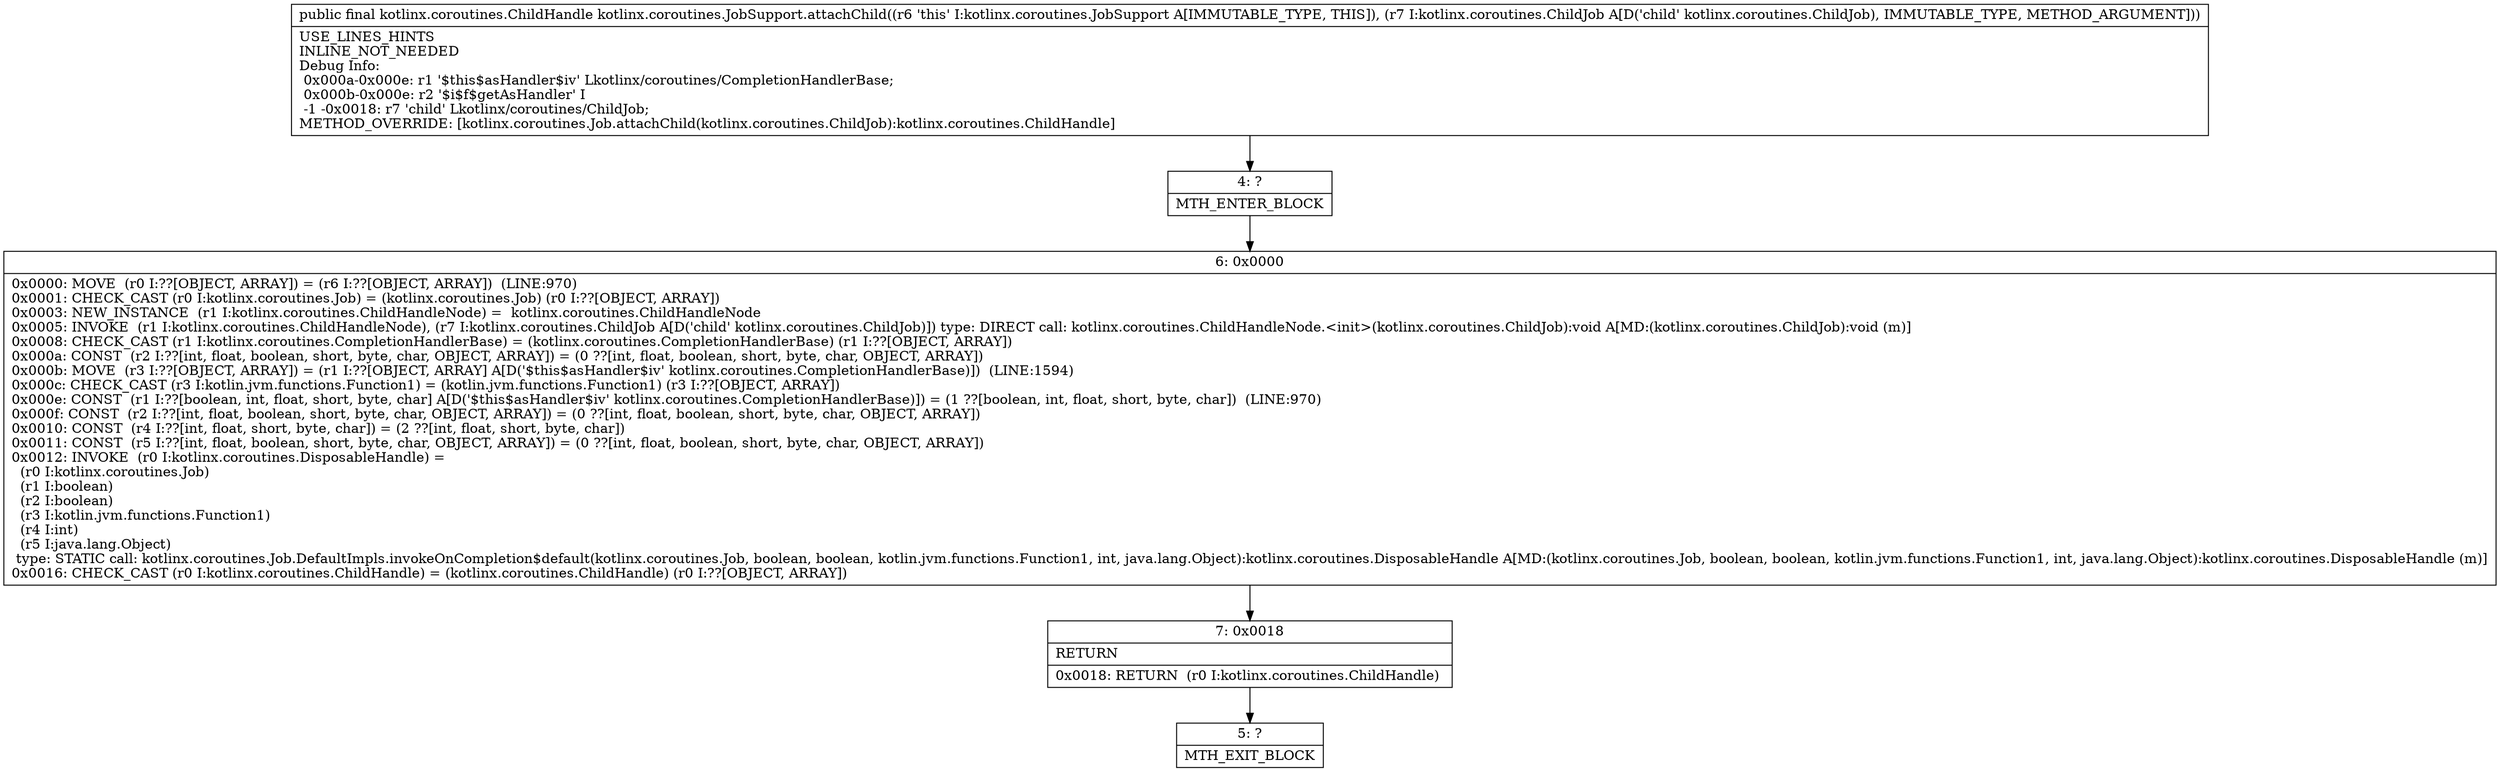 digraph "CFG forkotlinx.coroutines.JobSupport.attachChild(Lkotlinx\/coroutines\/ChildJob;)Lkotlinx\/coroutines\/ChildHandle;" {
Node_4 [shape=record,label="{4\:\ ?|MTH_ENTER_BLOCK\l}"];
Node_6 [shape=record,label="{6\:\ 0x0000|0x0000: MOVE  (r0 I:??[OBJECT, ARRAY]) = (r6 I:??[OBJECT, ARRAY])  (LINE:970)\l0x0001: CHECK_CAST (r0 I:kotlinx.coroutines.Job) = (kotlinx.coroutines.Job) (r0 I:??[OBJECT, ARRAY]) \l0x0003: NEW_INSTANCE  (r1 I:kotlinx.coroutines.ChildHandleNode) =  kotlinx.coroutines.ChildHandleNode \l0x0005: INVOKE  (r1 I:kotlinx.coroutines.ChildHandleNode), (r7 I:kotlinx.coroutines.ChildJob A[D('child' kotlinx.coroutines.ChildJob)]) type: DIRECT call: kotlinx.coroutines.ChildHandleNode.\<init\>(kotlinx.coroutines.ChildJob):void A[MD:(kotlinx.coroutines.ChildJob):void (m)]\l0x0008: CHECK_CAST (r1 I:kotlinx.coroutines.CompletionHandlerBase) = (kotlinx.coroutines.CompletionHandlerBase) (r1 I:??[OBJECT, ARRAY]) \l0x000a: CONST  (r2 I:??[int, float, boolean, short, byte, char, OBJECT, ARRAY]) = (0 ??[int, float, boolean, short, byte, char, OBJECT, ARRAY]) \l0x000b: MOVE  (r3 I:??[OBJECT, ARRAY]) = (r1 I:??[OBJECT, ARRAY] A[D('$this$asHandler$iv' kotlinx.coroutines.CompletionHandlerBase)])  (LINE:1594)\l0x000c: CHECK_CAST (r3 I:kotlin.jvm.functions.Function1) = (kotlin.jvm.functions.Function1) (r3 I:??[OBJECT, ARRAY]) \l0x000e: CONST  (r1 I:??[boolean, int, float, short, byte, char] A[D('$this$asHandler$iv' kotlinx.coroutines.CompletionHandlerBase)]) = (1 ??[boolean, int, float, short, byte, char])  (LINE:970)\l0x000f: CONST  (r2 I:??[int, float, boolean, short, byte, char, OBJECT, ARRAY]) = (0 ??[int, float, boolean, short, byte, char, OBJECT, ARRAY]) \l0x0010: CONST  (r4 I:??[int, float, short, byte, char]) = (2 ??[int, float, short, byte, char]) \l0x0011: CONST  (r5 I:??[int, float, boolean, short, byte, char, OBJECT, ARRAY]) = (0 ??[int, float, boolean, short, byte, char, OBJECT, ARRAY]) \l0x0012: INVOKE  (r0 I:kotlinx.coroutines.DisposableHandle) = \l  (r0 I:kotlinx.coroutines.Job)\l  (r1 I:boolean)\l  (r2 I:boolean)\l  (r3 I:kotlin.jvm.functions.Function1)\l  (r4 I:int)\l  (r5 I:java.lang.Object)\l type: STATIC call: kotlinx.coroutines.Job.DefaultImpls.invokeOnCompletion$default(kotlinx.coroutines.Job, boolean, boolean, kotlin.jvm.functions.Function1, int, java.lang.Object):kotlinx.coroutines.DisposableHandle A[MD:(kotlinx.coroutines.Job, boolean, boolean, kotlin.jvm.functions.Function1, int, java.lang.Object):kotlinx.coroutines.DisposableHandle (m)]\l0x0016: CHECK_CAST (r0 I:kotlinx.coroutines.ChildHandle) = (kotlinx.coroutines.ChildHandle) (r0 I:??[OBJECT, ARRAY]) \l}"];
Node_7 [shape=record,label="{7\:\ 0x0018|RETURN\l|0x0018: RETURN  (r0 I:kotlinx.coroutines.ChildHandle) \l}"];
Node_5 [shape=record,label="{5\:\ ?|MTH_EXIT_BLOCK\l}"];
MethodNode[shape=record,label="{public final kotlinx.coroutines.ChildHandle kotlinx.coroutines.JobSupport.attachChild((r6 'this' I:kotlinx.coroutines.JobSupport A[IMMUTABLE_TYPE, THIS]), (r7 I:kotlinx.coroutines.ChildJob A[D('child' kotlinx.coroutines.ChildJob), IMMUTABLE_TYPE, METHOD_ARGUMENT]))  | USE_LINES_HINTS\lINLINE_NOT_NEEDED\lDebug Info:\l  0x000a\-0x000e: r1 '$this$asHandler$iv' Lkotlinx\/coroutines\/CompletionHandlerBase;\l  0x000b\-0x000e: r2 '$i$f$getAsHandler' I\l  \-1 \-0x0018: r7 'child' Lkotlinx\/coroutines\/ChildJob;\lMETHOD_OVERRIDE: [kotlinx.coroutines.Job.attachChild(kotlinx.coroutines.ChildJob):kotlinx.coroutines.ChildHandle]\l}"];
MethodNode -> Node_4;Node_4 -> Node_6;
Node_6 -> Node_7;
Node_7 -> Node_5;
}

